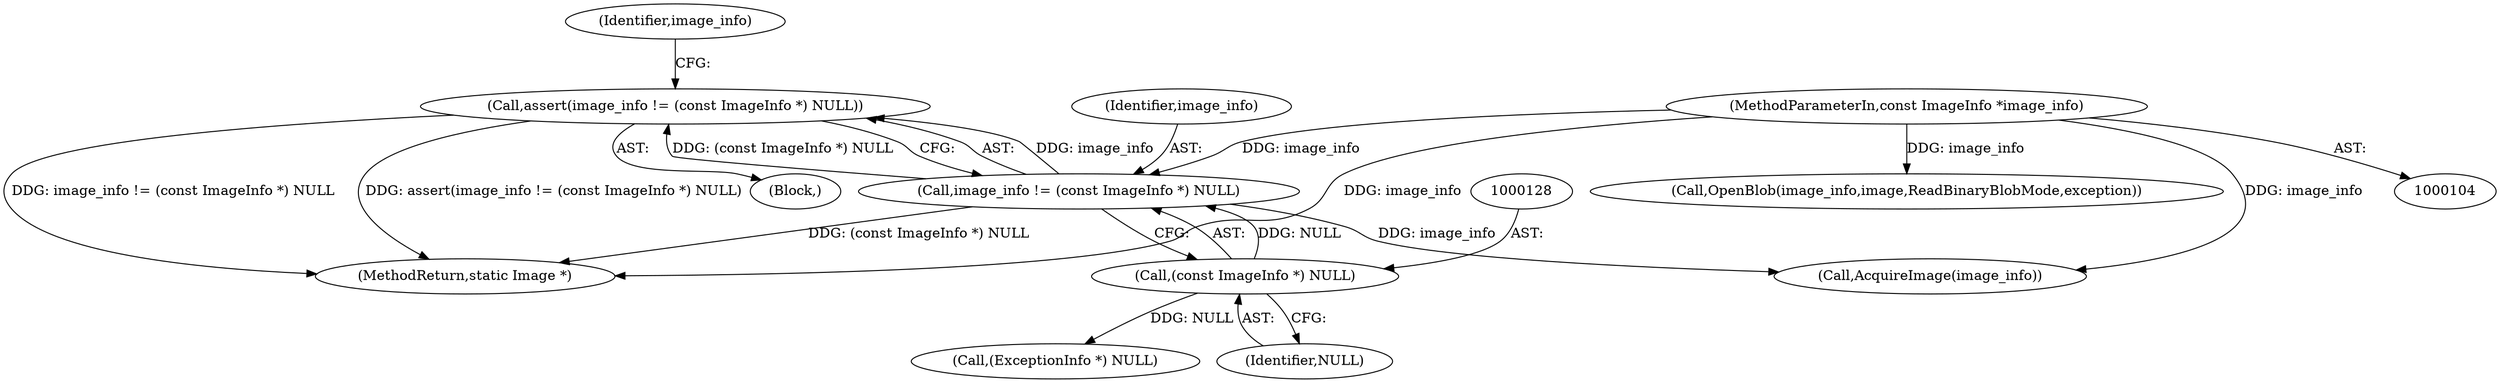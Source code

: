 digraph "0_ImageMagick_f6e9d0d9955e85bdd7540b251cd50d598dacc5e6_52@API" {
"1000124" [label="(Call,assert(image_info != (const ImageInfo *) NULL))"];
"1000125" [label="(Call,image_info != (const ImageInfo *) NULL)"];
"1000105" [label="(MethodParameterIn,const ImageInfo *image_info)"];
"1000127" [label="(Call,(const ImageInfo *) NULL)"];
"1000154" [label="(Call,(ExceptionInfo *) NULL)"];
"1000124" [label="(Call,assert(image_info != (const ImageInfo *) NULL))"];
"1000129" [label="(Identifier,NULL)"];
"1000133" [label="(Identifier,image_info)"];
"1000126" [label="(Identifier,image_info)"];
"1000107" [label="(Block,)"];
"1000125" [label="(Call,image_info != (const ImageInfo *) NULL)"];
"1000127" [label="(Call,(const ImageInfo *) NULL)"];
"1000165" [label="(Call,AcquireImage(image_info))"];
"1000105" [label="(MethodParameterIn,const ImageInfo *image_info)"];
"1001038" [label="(MethodReturn,static Image *)"];
"1000169" [label="(Call,OpenBlob(image_info,image,ReadBinaryBlobMode,exception))"];
"1000124" -> "1000107"  [label="AST: "];
"1000124" -> "1000125"  [label="CFG: "];
"1000125" -> "1000124"  [label="AST: "];
"1000133" -> "1000124"  [label="CFG: "];
"1000124" -> "1001038"  [label="DDG: image_info != (const ImageInfo *) NULL"];
"1000124" -> "1001038"  [label="DDG: assert(image_info != (const ImageInfo *) NULL)"];
"1000125" -> "1000124"  [label="DDG: image_info"];
"1000125" -> "1000124"  [label="DDG: (const ImageInfo *) NULL"];
"1000125" -> "1000127"  [label="CFG: "];
"1000126" -> "1000125"  [label="AST: "];
"1000127" -> "1000125"  [label="AST: "];
"1000125" -> "1001038"  [label="DDG: (const ImageInfo *) NULL"];
"1000105" -> "1000125"  [label="DDG: image_info"];
"1000127" -> "1000125"  [label="DDG: NULL"];
"1000125" -> "1000165"  [label="DDG: image_info"];
"1000105" -> "1000104"  [label="AST: "];
"1000105" -> "1001038"  [label="DDG: image_info"];
"1000105" -> "1000165"  [label="DDG: image_info"];
"1000105" -> "1000169"  [label="DDG: image_info"];
"1000127" -> "1000129"  [label="CFG: "];
"1000128" -> "1000127"  [label="AST: "];
"1000129" -> "1000127"  [label="AST: "];
"1000127" -> "1000154"  [label="DDG: NULL"];
}
